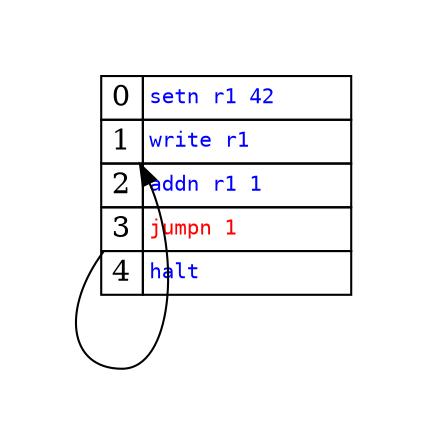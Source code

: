 digraph {
    graph [pad="0.5", nodesep="0.5", ranksep="1"];
    node [shape=plain]
    rankdir=LR;

    RAM_t [label=<
    <table align="right" border="0" cellborder="1" cellspacing="0">
        <tr>
            <td port="r0" width="20%">0</td>
            <td align="left" width="100%"><font point-size="10" face="monospace" color="blue">setn r1 42</font></td>
        </tr>
        <tr>
            <td port="r1">1</td>
            <td align="left"><font point-size="10" face="monospace" color="blue">write r1</font></td>
        </tr>
        <tr>
            <td port="r2">2</td>
            <td align="left"><font point-size="10" face="monospace" color="blue">addn r1 1</font></td>
        </tr>
        <tr>
            <td port="r3">3</td>
            <td align="left"><font point-size="10" face="monospace" color="red">jumpn 1</font></td>
        </tr>
        <tr>
            <td port="r4">4</td>
            <td align="left"><font point-size="10" face="monospace" color="blue">halt</font></td>
        </tr>
    </table>>]

    RAM_t:r3 -> RAM_t:r1;
}